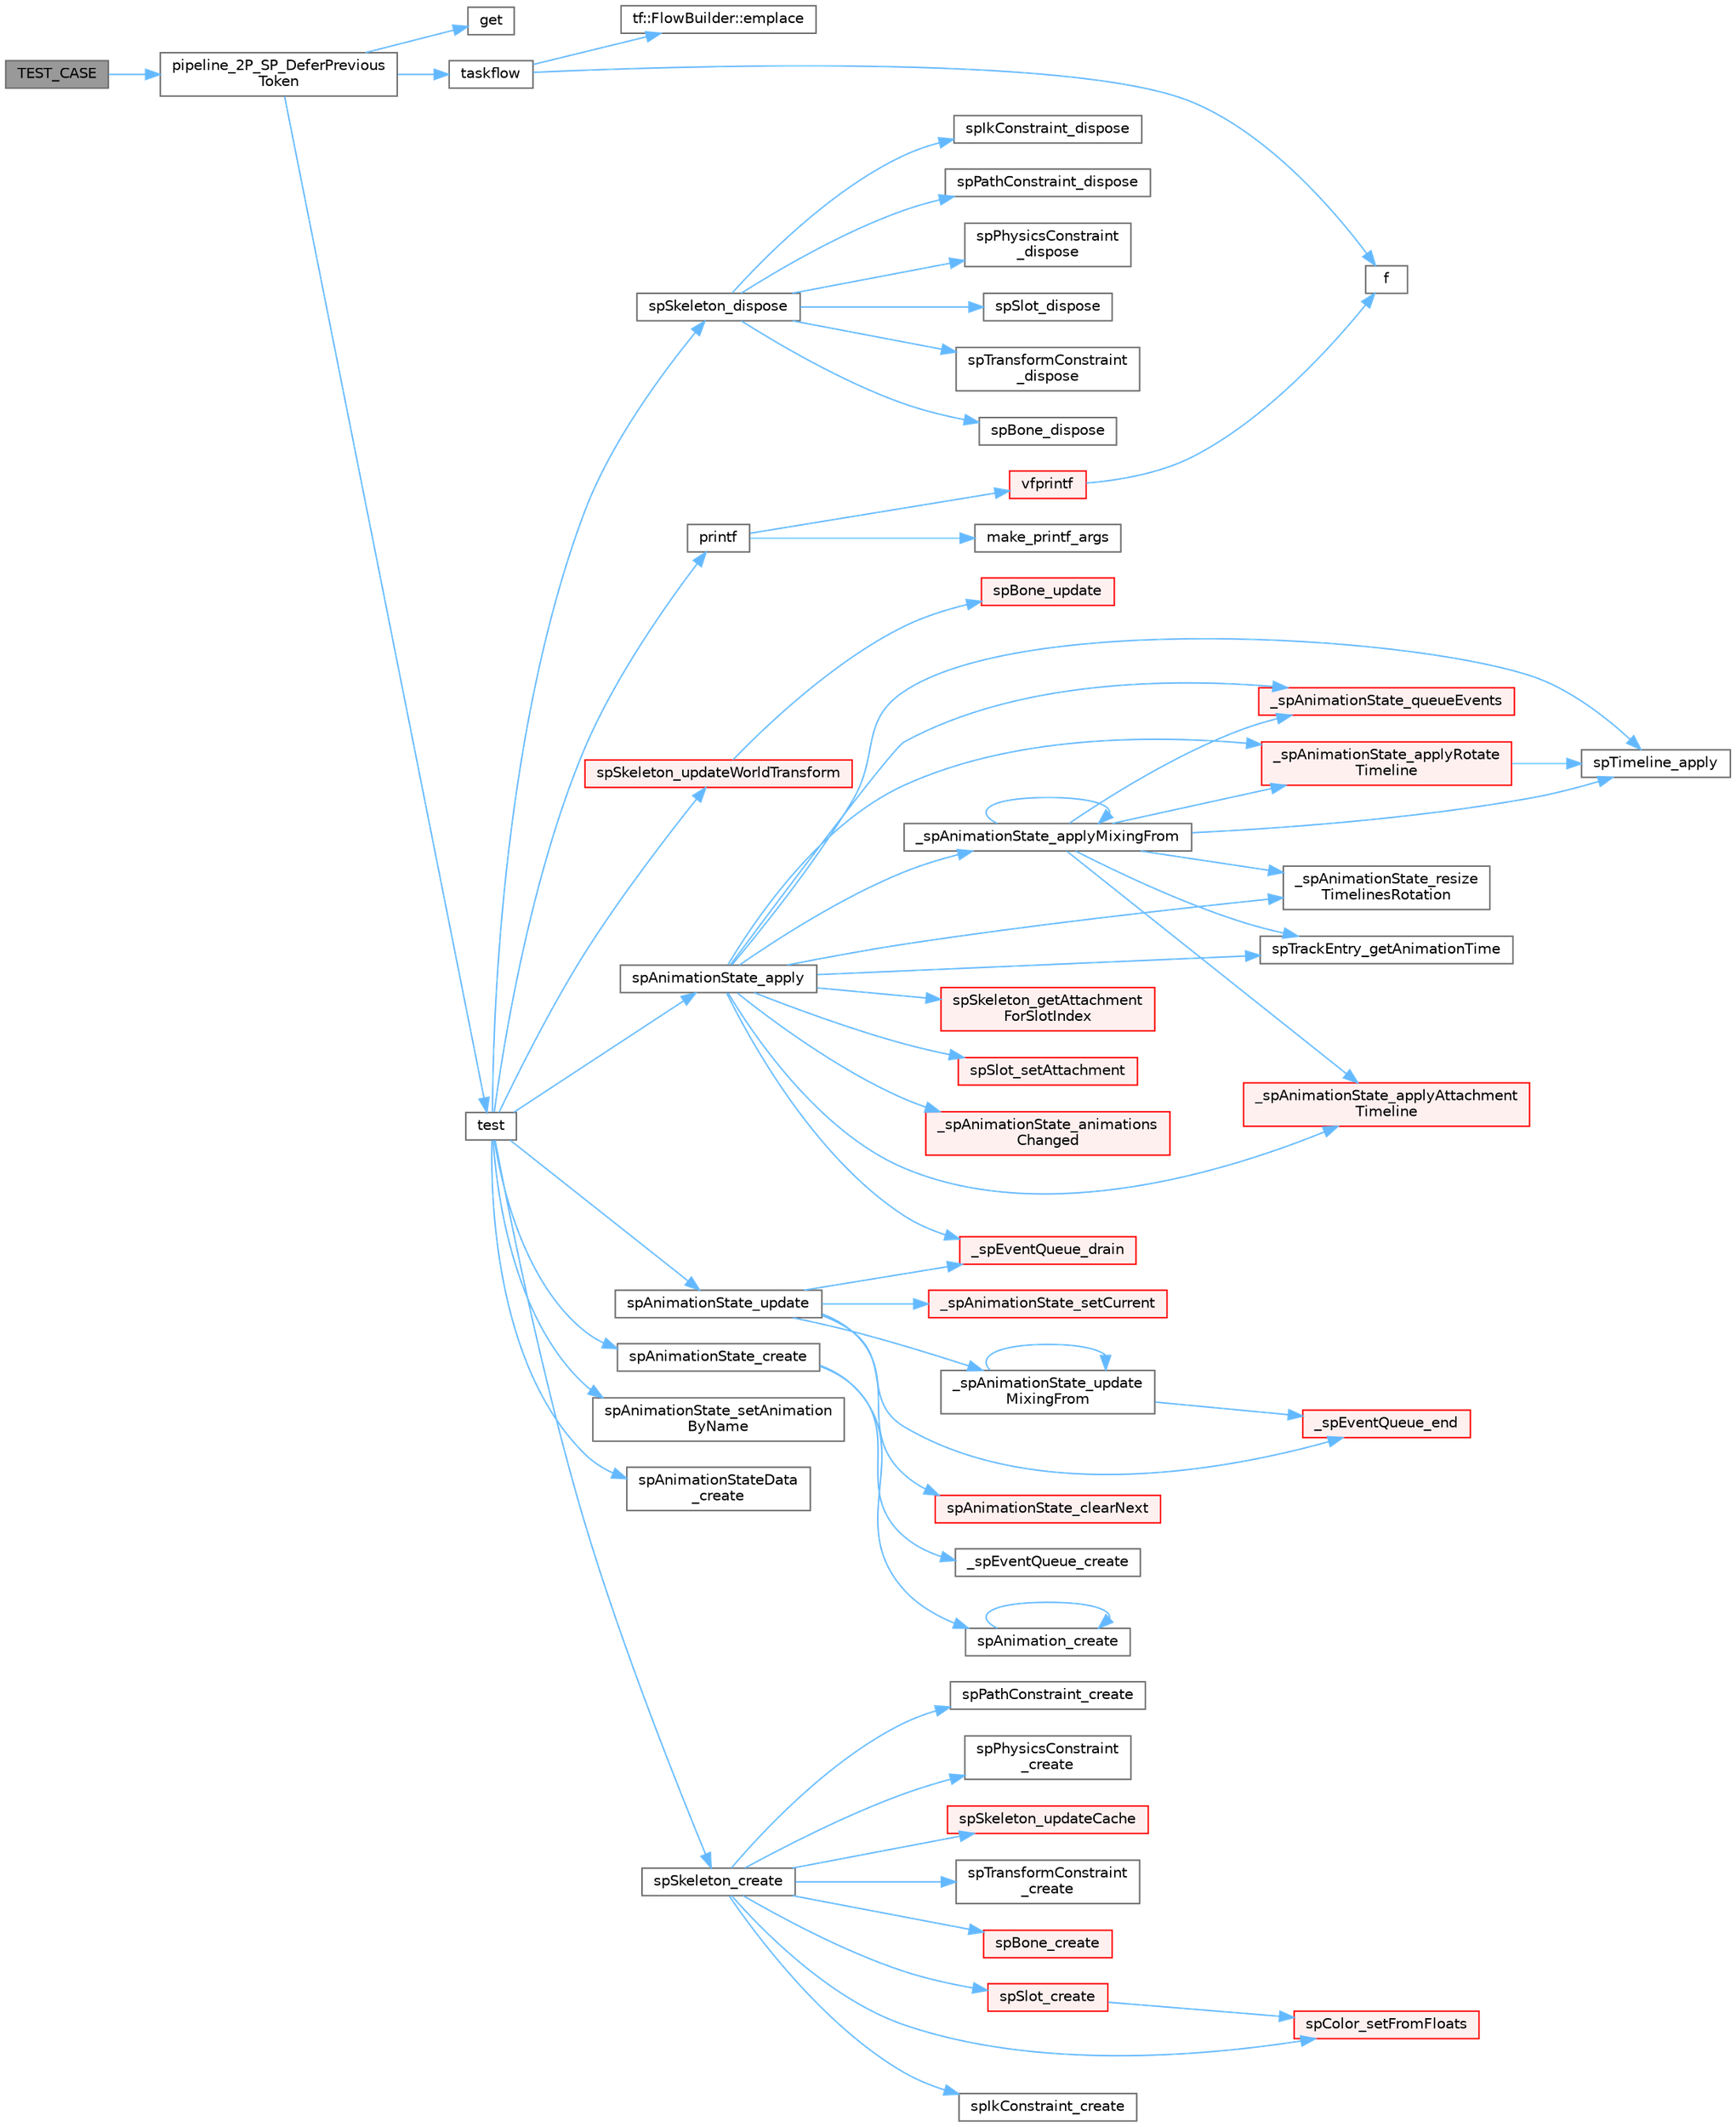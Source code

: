 digraph "TEST_CASE"
{
 // LATEX_PDF_SIZE
  bgcolor="transparent";
  edge [fontname=Helvetica,fontsize=10,labelfontname=Helvetica,labelfontsize=10];
  node [fontname=Helvetica,fontsize=10,shape=box,height=0.2,width=0.4];
  rankdir="LR";
  Node1 [id="Node000001",label="TEST_CASE",height=0.2,width=0.4,color="gray40", fillcolor="grey60", style="filled", fontcolor="black",tooltip=" "];
  Node1 -> Node2 [id="edge64_Node000001_Node000002",color="steelblue1",style="solid",tooltip=" "];
  Node2 [id="Node000002",label="pipeline_2P_SP_DeferPrevious\lToken",height=0.2,width=0.4,color="grey40", fillcolor="white", style="filled",URL="$test__deferred__pipelines_8cpp.html#ad5cc962b0cfaa4381baf9dae003f08ae",tooltip=" "];
  Node2 -> Node3 [id="edge65_Node000002_Node000003",color="steelblue1",style="solid",tooltip=" "];
  Node3 [id="Node000003",label="get",height=0.2,width=0.4,color="grey40", fillcolor="white", style="filled",URL="$stdlist__overload_8cpp.html#a120a90058439faee14791b33f94c0693",tooltip=" "];
  Node2 -> Node4 [id="edge66_Node000002_Node000004",color="steelblue1",style="solid",tooltip=" "];
  Node4 [id="Node000004",label="taskflow",height=0.2,width=0.4,color="grey40", fillcolor="white", style="filled",URL="$sandbox_2jacobi_2taskflow_8cpp.html#a47af48e377b7c0ac855c12acd5b69b1e",tooltip=" "];
  Node4 -> Node5 [id="edge67_Node000004_Node000005",color="steelblue1",style="solid",tooltip=" "];
  Node5 [id="Node000005",label="tf::FlowBuilder::emplace",height=0.2,width=0.4,color="grey40", fillcolor="white", style="filled",URL="$classtf_1_1_flow_builder.html#a60d7a666cab71ecfa3010b2efb0d6b57",tooltip="creates a static task"];
  Node4 -> Node6 [id="edge68_Node000004_Node000006",color="steelblue1",style="solid",tooltip=" "];
  Node6 [id="Node000006",label="f",height=0.2,width=0.4,color="grey40", fillcolor="white", style="filled",URL="$cxx11__tensor__map_8cpp.html#a7f507fea02198f6cb81c86640c7b1a4e",tooltip=" "];
  Node2 -> Node7 [id="edge69_Node000002_Node000007",color="steelblue1",style="solid",tooltip=" "];
  Node7 [id="Node000007",label="test",height=0.2,width=0.4,color="grey40", fillcolor="white", style="filled",URL="$external_2spine-runtimes_2spine-sfml_2c_2example_2main_8cpp.html#aac5f14f710620d78720c06cd063ec0ca",tooltip=" "];
  Node7 -> Node8 [id="edge70_Node000007_Node000008",color="steelblue1",style="solid",tooltip=" "];
  Node8 [id="Node000008",label="printf",height=0.2,width=0.4,color="grey40", fillcolor="white", style="filled",URL="$printf_8h.html#aee3ed3a831f25f07e7be3919fff2203a",tooltip=" "];
  Node8 -> Node9 [id="edge71_Node000008_Node000009",color="steelblue1",style="solid",tooltip=" "];
  Node9 [id="Node000009",label="make_printf_args",height=0.2,width=0.4,color="grey40", fillcolor="white", style="filled",URL="$printf_8h.html#a27dcc0efcda04388971dbea3c875f122",tooltip=" "];
  Node8 -> Node10 [id="edge72_Node000008_Node000010",color="steelblue1",style="solid",tooltip=" "];
  Node10 [id="Node000010",label="vfprintf",height=0.2,width=0.4,color="red", fillcolor="#FFF0F0", style="filled",URL="$printf_8h.html#abb30aad964fc771fb52cf3ad88649df2",tooltip=" "];
  Node10 -> Node6 [id="edge73_Node000010_Node000006",color="steelblue1",style="solid",tooltip=" "];
  Node7 -> Node38 [id="edge74_Node000007_Node000038",color="steelblue1",style="solid",tooltip=" "];
  Node38 [id="Node000038",label="spAnimationState_apply",height=0.2,width=0.4,color="grey40", fillcolor="white", style="filled",URL="$_animation_state_8c.html#a121811397a5e69b5d84b141172a860ad",tooltip=" "];
  Node38 -> Node39 [id="edge75_Node000038_Node000039",color="steelblue1",style="solid",tooltip=" "];
  Node39 [id="Node000039",label="_spAnimationState_animations\lChanged",height=0.2,width=0.4,color="red", fillcolor="#FFF0F0", style="filled",URL="$_animation_state_8c.html#a2e9127da71404d2e7f6715635f59714d",tooltip=" "];
  Node38 -> Node45 [id="edge76_Node000038_Node000045",color="steelblue1",style="solid",tooltip=" "];
  Node45 [id="Node000045",label="_spAnimationState_applyAttachment\lTimeline",height=0.2,width=0.4,color="red", fillcolor="#FFF0F0", style="filled",URL="$_animation_state_8c.html#a552cd264b22c69404ce34e0e773bcaa7",tooltip=" "];
  Node38 -> Node52 [id="edge77_Node000038_Node000052",color="steelblue1",style="solid",tooltip=" "];
  Node52 [id="Node000052",label="_spAnimationState_applyMixingFrom",height=0.2,width=0.4,color="grey40", fillcolor="white", style="filled",URL="$_animation_state_8c.html#ad872d0ff5d38b3ad75d02684ee46e3ef",tooltip=" "];
  Node52 -> Node45 [id="edge78_Node000052_Node000045",color="steelblue1",style="solid",tooltip=" "];
  Node52 -> Node52 [id="edge79_Node000052_Node000052",color="steelblue1",style="solid",tooltip=" "];
  Node52 -> Node53 [id="edge80_Node000052_Node000053",color="steelblue1",style="solid",tooltip=" "];
  Node53 [id="Node000053",label="_spAnimationState_applyRotate\lTimeline",height=0.2,width=0.4,color="red", fillcolor="#FFF0F0", style="filled",URL="$_animation_state_8c.html#a807375db0ba9e1c5a66ba60c03967a16",tooltip=" "];
  Node53 -> Node56 [id="edge81_Node000053_Node000056",color="steelblue1",style="solid",tooltip=" "];
  Node56 [id="Node000056",label="spTimeline_apply",height=0.2,width=0.4,color="grey40", fillcolor="white", style="filled",URL="$_animation_8c.html#a8f8846b1f976e08e2825cd8f2e4fed2a",tooltip=" "];
  Node52 -> Node57 [id="edge82_Node000052_Node000057",color="steelblue1",style="solid",tooltip=" "];
  Node57 [id="Node000057",label="_spAnimationState_queueEvents",height=0.2,width=0.4,color="red", fillcolor="#FFF0F0", style="filled",URL="$_animation_state_8c.html#a03841b3426944328c63e8dc965e5d202",tooltip=" "];
  Node52 -> Node64 [id="edge83_Node000052_Node000064",color="steelblue1",style="solid",tooltip=" "];
  Node64 [id="Node000064",label="_spAnimationState_resize\lTimelinesRotation",height=0.2,width=0.4,color="grey40", fillcolor="white", style="filled",URL="$_animation_state_8c.html#a586eb5371b2ecd094a959fb59981c011",tooltip=" "];
  Node52 -> Node56 [id="edge84_Node000052_Node000056",color="steelblue1",style="solid",tooltip=" "];
  Node52 -> Node65 [id="edge85_Node000052_Node000065",color="steelblue1",style="solid",tooltip=" "];
  Node65 [id="Node000065",label="spTrackEntry_getAnimationTime",height=0.2,width=0.4,color="grey40", fillcolor="white", style="filled",URL="$_animation_state_8c.html#a16e885e6da856346be434e44d94fff4d",tooltip=" "];
  Node38 -> Node53 [id="edge86_Node000038_Node000053",color="steelblue1",style="solid",tooltip=" "];
  Node38 -> Node57 [id="edge87_Node000038_Node000057",color="steelblue1",style="solid",tooltip=" "];
  Node38 -> Node64 [id="edge88_Node000038_Node000064",color="steelblue1",style="solid",tooltip=" "];
  Node38 -> Node66 [id="edge89_Node000038_Node000066",color="steelblue1",style="solid",tooltip=" "];
  Node66 [id="Node000066",label="_spEventQueue_drain",height=0.2,width=0.4,color="red", fillcolor="#FFF0F0", style="filled",URL="$_animation_state_8c.html#a2bb362df65f36453467acd9b360c600d",tooltip=" "];
  Node38 -> Node47 [id="edge90_Node000038_Node000047",color="steelblue1",style="solid",tooltip=" "];
  Node47 [id="Node000047",label="spSkeleton_getAttachment\lForSlotIndex",height=0.2,width=0.4,color="red", fillcolor="#FFF0F0", style="filled",URL="$_skeleton_8c.html#af67b15fea85286452cf9d8741a17b0ed",tooltip=" "];
  Node38 -> Node49 [id="edge91_Node000038_Node000049",color="steelblue1",style="solid",tooltip=" "];
  Node49 [id="Node000049",label="spSlot_setAttachment",height=0.2,width=0.4,color="red", fillcolor="#FFF0F0", style="filled",URL="$_slot_8c.html#a56d5b092e9d5418595813cec61d447cc",tooltip=" "];
  Node38 -> Node56 [id="edge92_Node000038_Node000056",color="steelblue1",style="solid",tooltip=" "];
  Node38 -> Node65 [id="edge93_Node000038_Node000065",color="steelblue1",style="solid",tooltip=" "];
  Node7 -> Node69 [id="edge94_Node000007_Node000069",color="steelblue1",style="solid",tooltip=" "];
  Node69 [id="Node000069",label="spAnimationState_create",height=0.2,width=0.4,color="grey40", fillcolor="white", style="filled",URL="$_animation_state_8c.html#a87beba99c1cc332a37af3d16d15454fd",tooltip=" "];
  Node69 -> Node70 [id="edge95_Node000069_Node000070",color="steelblue1",style="solid",tooltip=" "];
  Node70 [id="Node000070",label="_spEventQueue_create",height=0.2,width=0.4,color="grey40", fillcolor="white", style="filled",URL="$_animation_state_8c.html#a88ef8a5fb0d701a8e462f6963f0592cd",tooltip=" "];
  Node69 -> Node71 [id="edge96_Node000069_Node000071",color="steelblue1",style="solid",tooltip=" "];
  Node71 [id="Node000071",label="spAnimation_create",height=0.2,width=0.4,color="grey40", fillcolor="white", style="filled",URL="$_animation_8c.html#a65727a6d5fed75b3c730b88337a91070",tooltip=" "];
  Node71 -> Node71 [id="edge97_Node000071_Node000071",color="steelblue1",style="solid",tooltip=" "];
  Node7 -> Node72 [id="edge98_Node000007_Node000072",color="steelblue1",style="solid",tooltip=" "];
  Node72 [id="Node000072",label="spAnimationState_setAnimation\lByName",height=0.2,width=0.4,color="grey40", fillcolor="white", style="filled",URL="$spine-c_2include_2spine_2_animation_state_8h.html#a886473af828c2ec1222f62ea8aa5e470",tooltip=" "];
  Node7 -> Node73 [id="edge99_Node000007_Node000073",color="steelblue1",style="solid",tooltip=" "];
  Node73 [id="Node000073",label="spAnimationState_update",height=0.2,width=0.4,color="grey40", fillcolor="white", style="filled",URL="$_animation_state_8c.html#a6e0eaef7d5f047204c709cee9f51ef08",tooltip=" "];
  Node73 -> Node74 [id="edge100_Node000073_Node000074",color="steelblue1",style="solid",tooltip=" "];
  Node74 [id="Node000074",label="_spAnimationState_setCurrent",height=0.2,width=0.4,color="red", fillcolor="#FFF0F0", style="filled",URL="$_animation_state_8c.html#a7fd9c2b5f1e4e7ad96f8483118220e53",tooltip=" "];
  Node73 -> Node78 [id="edge101_Node000073_Node000078",color="steelblue1",style="solid",tooltip=" "];
  Node78 [id="Node000078",label="_spAnimationState_update\lMixingFrom",height=0.2,width=0.4,color="grey40", fillcolor="white", style="filled",URL="$_animation_state_8c.html#a811bfe34d8d6ae14d016aba963f38a5f",tooltip=" "];
  Node78 -> Node78 [id="edge102_Node000078_Node000078",color="steelblue1",style="solid",tooltip=" "];
  Node78 -> Node79 [id="edge103_Node000078_Node000079",color="steelblue1",style="solid",tooltip=" "];
  Node79 [id="Node000079",label="_spEventQueue_end",height=0.2,width=0.4,color="red", fillcolor="#FFF0F0", style="filled",URL="$_animation_state_8c.html#ae86eaf55ad672f17dcb738d9481d7bb9",tooltip=" "];
  Node73 -> Node66 [id="edge104_Node000073_Node000066",color="steelblue1",style="solid",tooltip=" "];
  Node73 -> Node79 [id="edge105_Node000073_Node000079",color="steelblue1",style="solid",tooltip=" "];
  Node73 -> Node80 [id="edge106_Node000073_Node000080",color="steelblue1",style="solid",tooltip=" "];
  Node80 [id="Node000080",label="spAnimationState_clearNext",height=0.2,width=0.4,color="red", fillcolor="#FFF0F0", style="filled",URL="$_animation_state_8c.html#a1116b24b2fd4730966c0c1705f16a515",tooltip=" "];
  Node7 -> Node82 [id="edge107_Node000007_Node000082",color="steelblue1",style="solid",tooltip=" "];
  Node82 [id="Node000082",label="spAnimationStateData\l_create",height=0.2,width=0.4,color="grey40", fillcolor="white", style="filled",URL="$_animation_state_data_8c.html#a8c7606d99b6d3ca45a45f696191e184b",tooltip=" "];
  Node7 -> Node83 [id="edge108_Node000007_Node000083",color="steelblue1",style="solid",tooltip=" "];
  Node83 [id="Node000083",label="spSkeleton_create",height=0.2,width=0.4,color="grey40", fillcolor="white", style="filled",URL="$_skeleton_8c.html#adafc127ff4d17039cb355ad7941b4687",tooltip=" "];
  Node83 -> Node84 [id="edge109_Node000083_Node000084",color="steelblue1",style="solid",tooltip=" "];
  Node84 [id="Node000084",label="spBone_create",height=0.2,width=0.4,color="red", fillcolor="#FFF0F0", style="filled",URL="$_bone_8c.html#a672c3edad19d7bf482bf13e7f01ee97b",tooltip=" "];
  Node83 -> Node86 [id="edge110_Node000083_Node000086",color="steelblue1",style="solid",tooltip=" "];
  Node86 [id="Node000086",label="spColor_setFromFloats",height=0.2,width=0.4,color="red", fillcolor="#FFF0F0", style="filled",URL="$_color_8c.html#aef2bc0c9016302022f25c89ba5b36a2c",tooltip=" "];
  Node83 -> Node88 [id="edge111_Node000083_Node000088",color="steelblue1",style="solid",tooltip=" "];
  Node88 [id="Node000088",label="spIkConstraint_create",height=0.2,width=0.4,color="grey40", fillcolor="white", style="filled",URL="$spine-c_2include_2spine_2_ik_constraint_8h.html#adc550d0f541e94be4e2d44930dcc8b2e",tooltip=" "];
  Node83 -> Node89 [id="edge112_Node000083_Node000089",color="steelblue1",style="solid",tooltip=" "];
  Node89 [id="Node000089",label="spPathConstraint_create",height=0.2,width=0.4,color="grey40", fillcolor="white", style="filled",URL="$spine-c_2include_2spine_2_path_constraint_8h.html#adcee199676387bd744e4b147c99eb39b",tooltip=" "];
  Node83 -> Node90 [id="edge113_Node000083_Node000090",color="steelblue1",style="solid",tooltip=" "];
  Node90 [id="Node000090",label="spPhysicsConstraint\l_create",height=0.2,width=0.4,color="grey40", fillcolor="white", style="filled",URL="$_physics_constraint_8c.html#a32a2345e660c659a94668d1de4dba981",tooltip=" "];
  Node83 -> Node91 [id="edge114_Node000083_Node000091",color="steelblue1",style="solid",tooltip=" "];
  Node91 [id="Node000091",label="spSkeleton_updateCache",height=0.2,width=0.4,color="red", fillcolor="#FFF0F0", style="filled",URL="$_skeleton_8c.html#a62e01f12f86149c4fed351f27e022c76",tooltip=" "];
  Node83 -> Node101 [id="edge115_Node000083_Node000101",color="steelblue1",style="solid",tooltip=" "];
  Node101 [id="Node000101",label="spSlot_create",height=0.2,width=0.4,color="red", fillcolor="#FFF0F0", style="filled",URL="$_slot_8c.html#a425f2e6a489e790f26bda11dd18f3a4a",tooltip=" "];
  Node101 -> Node86 [id="edge116_Node000101_Node000086",color="steelblue1",style="solid",tooltip=" "];
  Node83 -> Node105 [id="edge117_Node000083_Node000105",color="steelblue1",style="solid",tooltip=" "];
  Node105 [id="Node000105",label="spTransformConstraint\l_create",height=0.2,width=0.4,color="grey40", fillcolor="white", style="filled",URL="$spine-c_2include_2spine_2_transform_constraint_8h.html#a2fc2c8fc06c7e11463e6a3acf202f353",tooltip=" "];
  Node7 -> Node106 [id="edge118_Node000007_Node000106",color="steelblue1",style="solid",tooltip=" "];
  Node106 [id="Node000106",label="spSkeleton_dispose",height=0.2,width=0.4,color="grey40", fillcolor="white", style="filled",URL="$_skeleton_8c.html#a77f856011e09776af5a8d8e45446bc72",tooltip=" "];
  Node106 -> Node107 [id="edge119_Node000106_Node000107",color="steelblue1",style="solid",tooltip=" "];
  Node107 [id="Node000107",label="spBone_dispose",height=0.2,width=0.4,color="grey40", fillcolor="white", style="filled",URL="$_bone_8c.html#ac9432169a9965bcbc2ee09fdd40ae4a2",tooltip=" "];
  Node106 -> Node108 [id="edge120_Node000106_Node000108",color="steelblue1",style="solid",tooltip=" "];
  Node108 [id="Node000108",label="spIkConstraint_dispose",height=0.2,width=0.4,color="grey40", fillcolor="white", style="filled",URL="$_ik_constraint_8c.html#ab562f2c38689e012955f64da69cbdd51",tooltip=" "];
  Node106 -> Node109 [id="edge121_Node000106_Node000109",color="steelblue1",style="solid",tooltip=" "];
  Node109 [id="Node000109",label="spPathConstraint_dispose",height=0.2,width=0.4,color="grey40", fillcolor="white", style="filled",URL="$_path_constraint_8c.html#a89a998f72f23fadea74c6cb7403d19a5",tooltip=" "];
  Node106 -> Node110 [id="edge122_Node000106_Node000110",color="steelblue1",style="solid",tooltip=" "];
  Node110 [id="Node000110",label="spPhysicsConstraint\l_dispose",height=0.2,width=0.4,color="grey40", fillcolor="white", style="filled",URL="$_physics_constraint_8c.html#a7d0e849bcc7d76d81f5a9f31e2fdb8f6",tooltip=" "];
  Node106 -> Node111 [id="edge123_Node000106_Node000111",color="steelblue1",style="solid",tooltip=" "];
  Node111 [id="Node000111",label="spSlot_dispose",height=0.2,width=0.4,color="grey40", fillcolor="white", style="filled",URL="$_slot_8c.html#abc79e957760a12acef34938e456201e7",tooltip=" "];
  Node106 -> Node112 [id="edge124_Node000106_Node000112",color="steelblue1",style="solid",tooltip=" "];
  Node112 [id="Node000112",label="spTransformConstraint\l_dispose",height=0.2,width=0.4,color="grey40", fillcolor="white", style="filled",URL="$_transform_constraint_8c.html#aa1b7de86ac6d61687962b5f9171ec5cb",tooltip=" "];
  Node7 -> Node113 [id="edge125_Node000007_Node000113",color="steelblue1",style="solid",tooltip=" "];
  Node113 [id="Node000113",label="spSkeleton_updateWorldTransform",height=0.2,width=0.4,color="red", fillcolor="#FFF0F0", style="filled",URL="$_skeleton_8c.html#aacbe2c41263148e0b8e88724bd6e19a8",tooltip=" "];
  Node113 -> Node114 [id="edge126_Node000113_Node000114",color="steelblue1",style="solid",tooltip=" "];
  Node114 [id="Node000114",label="spBone_update",height=0.2,width=0.4,color="red", fillcolor="#FFF0F0", style="filled",URL="$_bone_8c.html#a96a2c03c88ccdaa90a318fbb786acaad",tooltip=" "];
}
